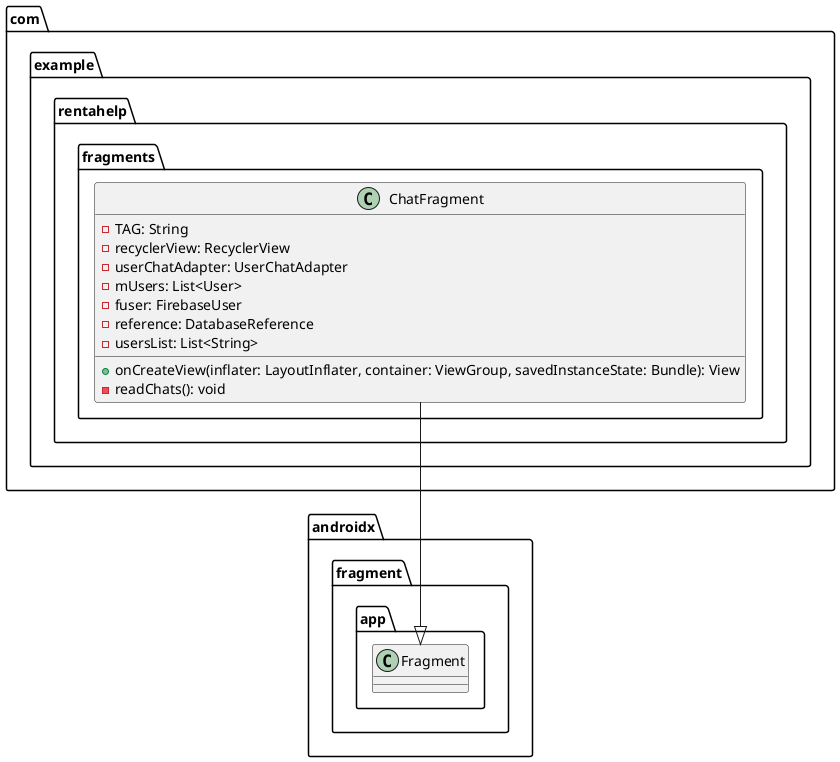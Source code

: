 @startuml

package com.example.rentahelp.fragments {
    class ChatFragment {
        - TAG: String
        - recyclerView: RecyclerView
        - userChatAdapter: UserChatAdapter
        - mUsers: List<User>
        - fuser: FirebaseUser
        - reference: DatabaseReference
        - usersList: List<String>
        + onCreateView(inflater: LayoutInflater, container: ViewGroup, savedInstanceState: Bundle): View
        - readChats(): void
    }
}

com.example.rentahelp.fragments.ChatFragment --|> androidx.fragment.app.Fragment

@enduml
